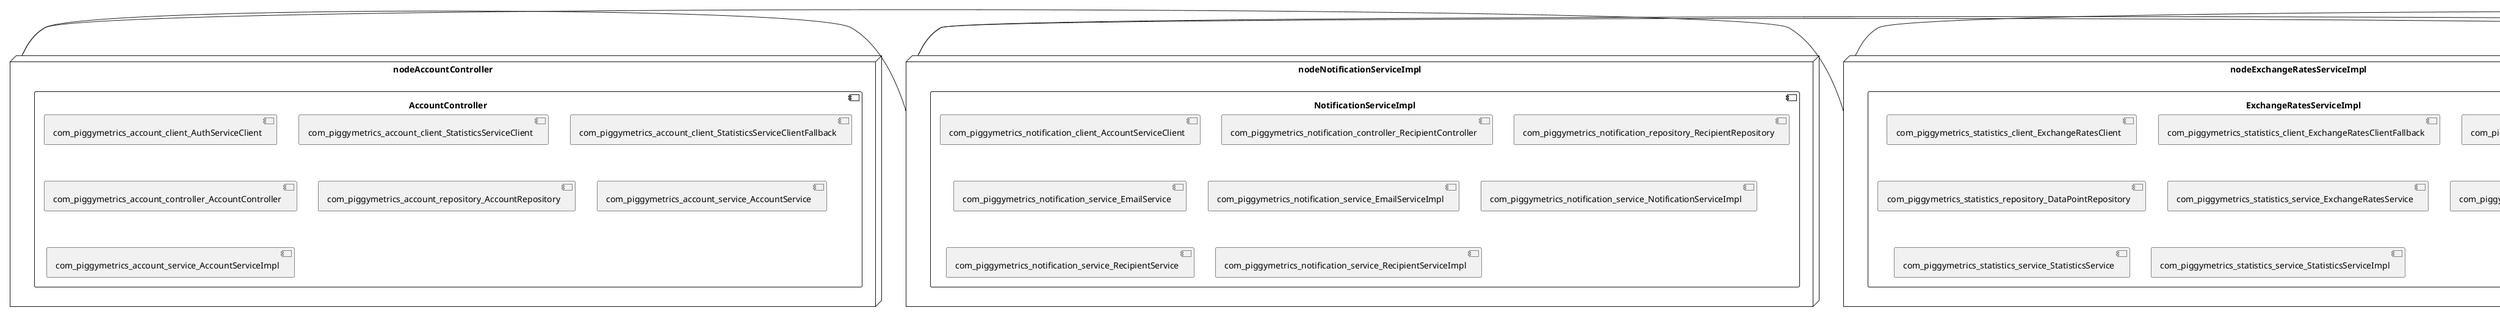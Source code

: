 @startuml
skinparam fixCircleLabelOverlapping true
skinparam componentStyle uml2
node nodeAccountController {
component AccountController {
[com_piggymetrics_account_client_AuthServiceClient] [[sqshq-piggymetrics.system#_GWCuAMWGEe66UNihNOzhYg]]
[com_piggymetrics_account_client_StatisticsServiceClient] [[sqshq-piggymetrics.system#_GWCuAMWGEe66UNihNOzhYg]]
[com_piggymetrics_account_client_StatisticsServiceClientFallback] [[sqshq-piggymetrics.system#_GWCuAMWGEe66UNihNOzhYg]]
[com_piggymetrics_account_controller_AccountController] [[sqshq-piggymetrics.system#_GWCuAMWGEe66UNihNOzhYg]]
[com_piggymetrics_account_repository_AccountRepository] [[sqshq-piggymetrics.system#_GWCuAMWGEe66UNihNOzhYg]]
[com_piggymetrics_account_service_AccountService] [[sqshq-piggymetrics.system#_GWCuAMWGEe66UNihNOzhYg]]
[com_piggymetrics_account_service_AccountServiceImpl] [[sqshq-piggymetrics.system#_GWCuAMWGEe66UNihNOzhYg]]
}
}
node nodeExchangeRatesServiceImpl {
component ExchangeRatesServiceImpl {
[com_piggymetrics_statistics_client_ExchangeRatesClient] [[sqshq-piggymetrics.system#_GWCuAMWGEe66UNihNOzhYg]]
[com_piggymetrics_statistics_client_ExchangeRatesClientFallback] [[sqshq-piggymetrics.system#_GWCuAMWGEe66UNihNOzhYg]]
[com_piggymetrics_statistics_controller_StatisticsController] [[sqshq-piggymetrics.system#_GWCuAMWGEe66UNihNOzhYg]]
[com_piggymetrics_statistics_repository_DataPointRepository] [[sqshq-piggymetrics.system#_GWCuAMWGEe66UNihNOzhYg]]
[com_piggymetrics_statistics_service_ExchangeRatesService] [[sqshq-piggymetrics.system#_GWCuAMWGEe66UNihNOzhYg]]
[com_piggymetrics_statistics_service_ExchangeRatesServiceImpl] [[sqshq-piggymetrics.system#_GWCuAMWGEe66UNihNOzhYg]]
[com_piggymetrics_statistics_service_StatisticsService] [[sqshq-piggymetrics.system#_GWCuAMWGEe66UNihNOzhYg]]
[com_piggymetrics_statistics_service_StatisticsServiceImpl] [[sqshq-piggymetrics.system#_GWCuAMWGEe66UNihNOzhYg]]
}
}
node nodeNotificationServiceImpl {
component NotificationServiceImpl {
[com_piggymetrics_notification_client_AccountServiceClient] [[sqshq-piggymetrics.system#_GWCuAMWGEe66UNihNOzhYg]]
[com_piggymetrics_notification_controller_RecipientController] [[sqshq-piggymetrics.system#_GWCuAMWGEe66UNihNOzhYg]]
[com_piggymetrics_notification_repository_RecipientRepository] [[sqshq-piggymetrics.system#_GWCuAMWGEe66UNihNOzhYg]]
[com_piggymetrics_notification_service_EmailService] [[sqshq-piggymetrics.system#_GWCuAMWGEe66UNihNOzhYg]]
[com_piggymetrics_notification_service_EmailServiceImpl] [[sqshq-piggymetrics.system#_GWCuAMWGEe66UNihNOzhYg]]
[com_piggymetrics_notification_service_NotificationServiceImpl] [[sqshq-piggymetrics.system#_GWCuAMWGEe66UNihNOzhYg]]
[com_piggymetrics_notification_service_RecipientService] [[sqshq-piggymetrics.system#_GWCuAMWGEe66UNihNOzhYg]]
[com_piggymetrics_notification_service_RecipientServiceImpl] [[sqshq-piggymetrics.system#_GWCuAMWGEe66UNihNOzhYg]]
}
}
node nodeUserController {
component UserController {
[com_piggymetrics_auth_controller_UserController] [[sqshq-piggymetrics.system#_GWCuAMWGEe66UNihNOzhYg]]
[com_piggymetrics_auth_repository_UserRepository] [[sqshq-piggymetrics.system#_GWCuAMWGEe66UNihNOzhYg]]
[com_piggymetrics_auth_service_UserService] [[sqshq-piggymetrics.system#_GWCuAMWGEe66UNihNOzhYg]]
[com_piggymetrics_auth_service_UserServiceImpl] [[sqshq-piggymetrics.system#_GWCuAMWGEe66UNihNOzhYg]]
[com_piggymetrics_auth_service_security_MongoUserDetailsService] [[sqshq-piggymetrics.system#_GWCuAMWGEe66UNihNOzhYg]]
}
}
node nodecom_piggymetrics_notification_service_Environment_Provider {
[com_piggymetrics_notification_service_Environment_Provider] [[sqshq-piggymetrics.system#_GWCuAMWGEe66UNihNOzhYg]]
}
node nodecom_piggymetrics_notification_service_JavaMailSender_Provider {
[com_piggymetrics_notification_service_JavaMailSender_Provider] [[sqshq-piggymetrics.system#_GWCuAMWGEe66UNihNOzhYg]]
}
node noderates_client_latest_Provider {
[rates_client_latest_Provider] [[sqshq-piggymetrics.system#_GWCuAMWGEe66UNihNOzhYg]]
}
[nodeAccountController] - [nodeNotificationServiceImpl]
[nodeExchangeRatesServiceImpl] - [nodeAccountController]
[nodecom_piggymetrics_notification_service_Environment_Provider] - [nodeNotificationServiceImpl]
[nodecom_piggymetrics_notification_service_JavaMailSender_Provider] - [nodeNotificationServiceImpl]
[noderates_client_latest_Provider] - [nodeExchangeRatesServiceImpl]

@enduml

